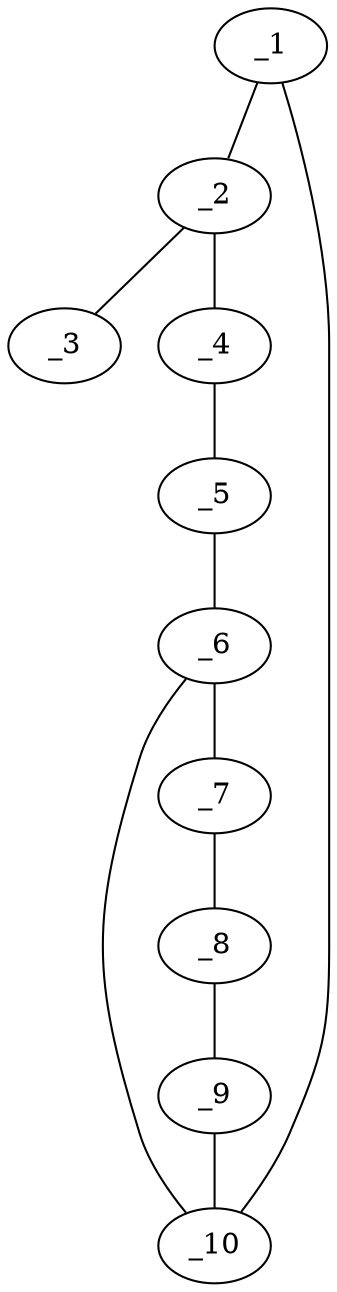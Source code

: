 graph molid624915 {
	_1	 [charge=0,
		chem=1,
		symbol="C  ",
		x="3.7321",
		y=1];
	_2	 [charge=0,
		chem=1,
		symbol="C  ",
		x="2.866",
		y="0.5"];
	_1 -- _2	 [valence=2];
	_10	 [charge=0,
		chem=1,
		symbol="C  ",
		x="4.5981",
		y="0.5"];
	_1 -- _10	 [valence=1];
	_3	 [charge=0,
		chem=10,
		symbol="Br ",
		x=2,
		y=1];
	_2 -- _3	 [valence=1];
	_4	 [charge=0,
		chem=1,
		symbol="C  ",
		x="2.866",
		y="-0.5"];
	_2 -- _4	 [valence=1];
	_5	 [charge=0,
		chem=4,
		symbol="N  ",
		x="3.7321",
		y="-1"];
	_4 -- _5	 [valence=2];
	_6	 [charge=0,
		chem=1,
		symbol="C  ",
		x="4.5981",
		y="-0.5"];
	_5 -- _6	 [valence=1];
	_7	 [charge=0,
		chem=4,
		symbol="N  ",
		x="5.5491",
		y="-0.809"];
	_6 -- _7	 [valence=2];
	_6 -- _10	 [valence=1];
	_8	 [charge=0,
		chem=5,
		symbol="S  ",
		x="6.1369",
		y=0];
	_7 -- _8	 [valence=1];
	_9	 [charge=0,
		chem=4,
		symbol="N  ",
		x="5.5491",
		y="0.809"];
	_8 -- _9	 [valence=1];
	_9 -- _10	 [valence=2];
}
